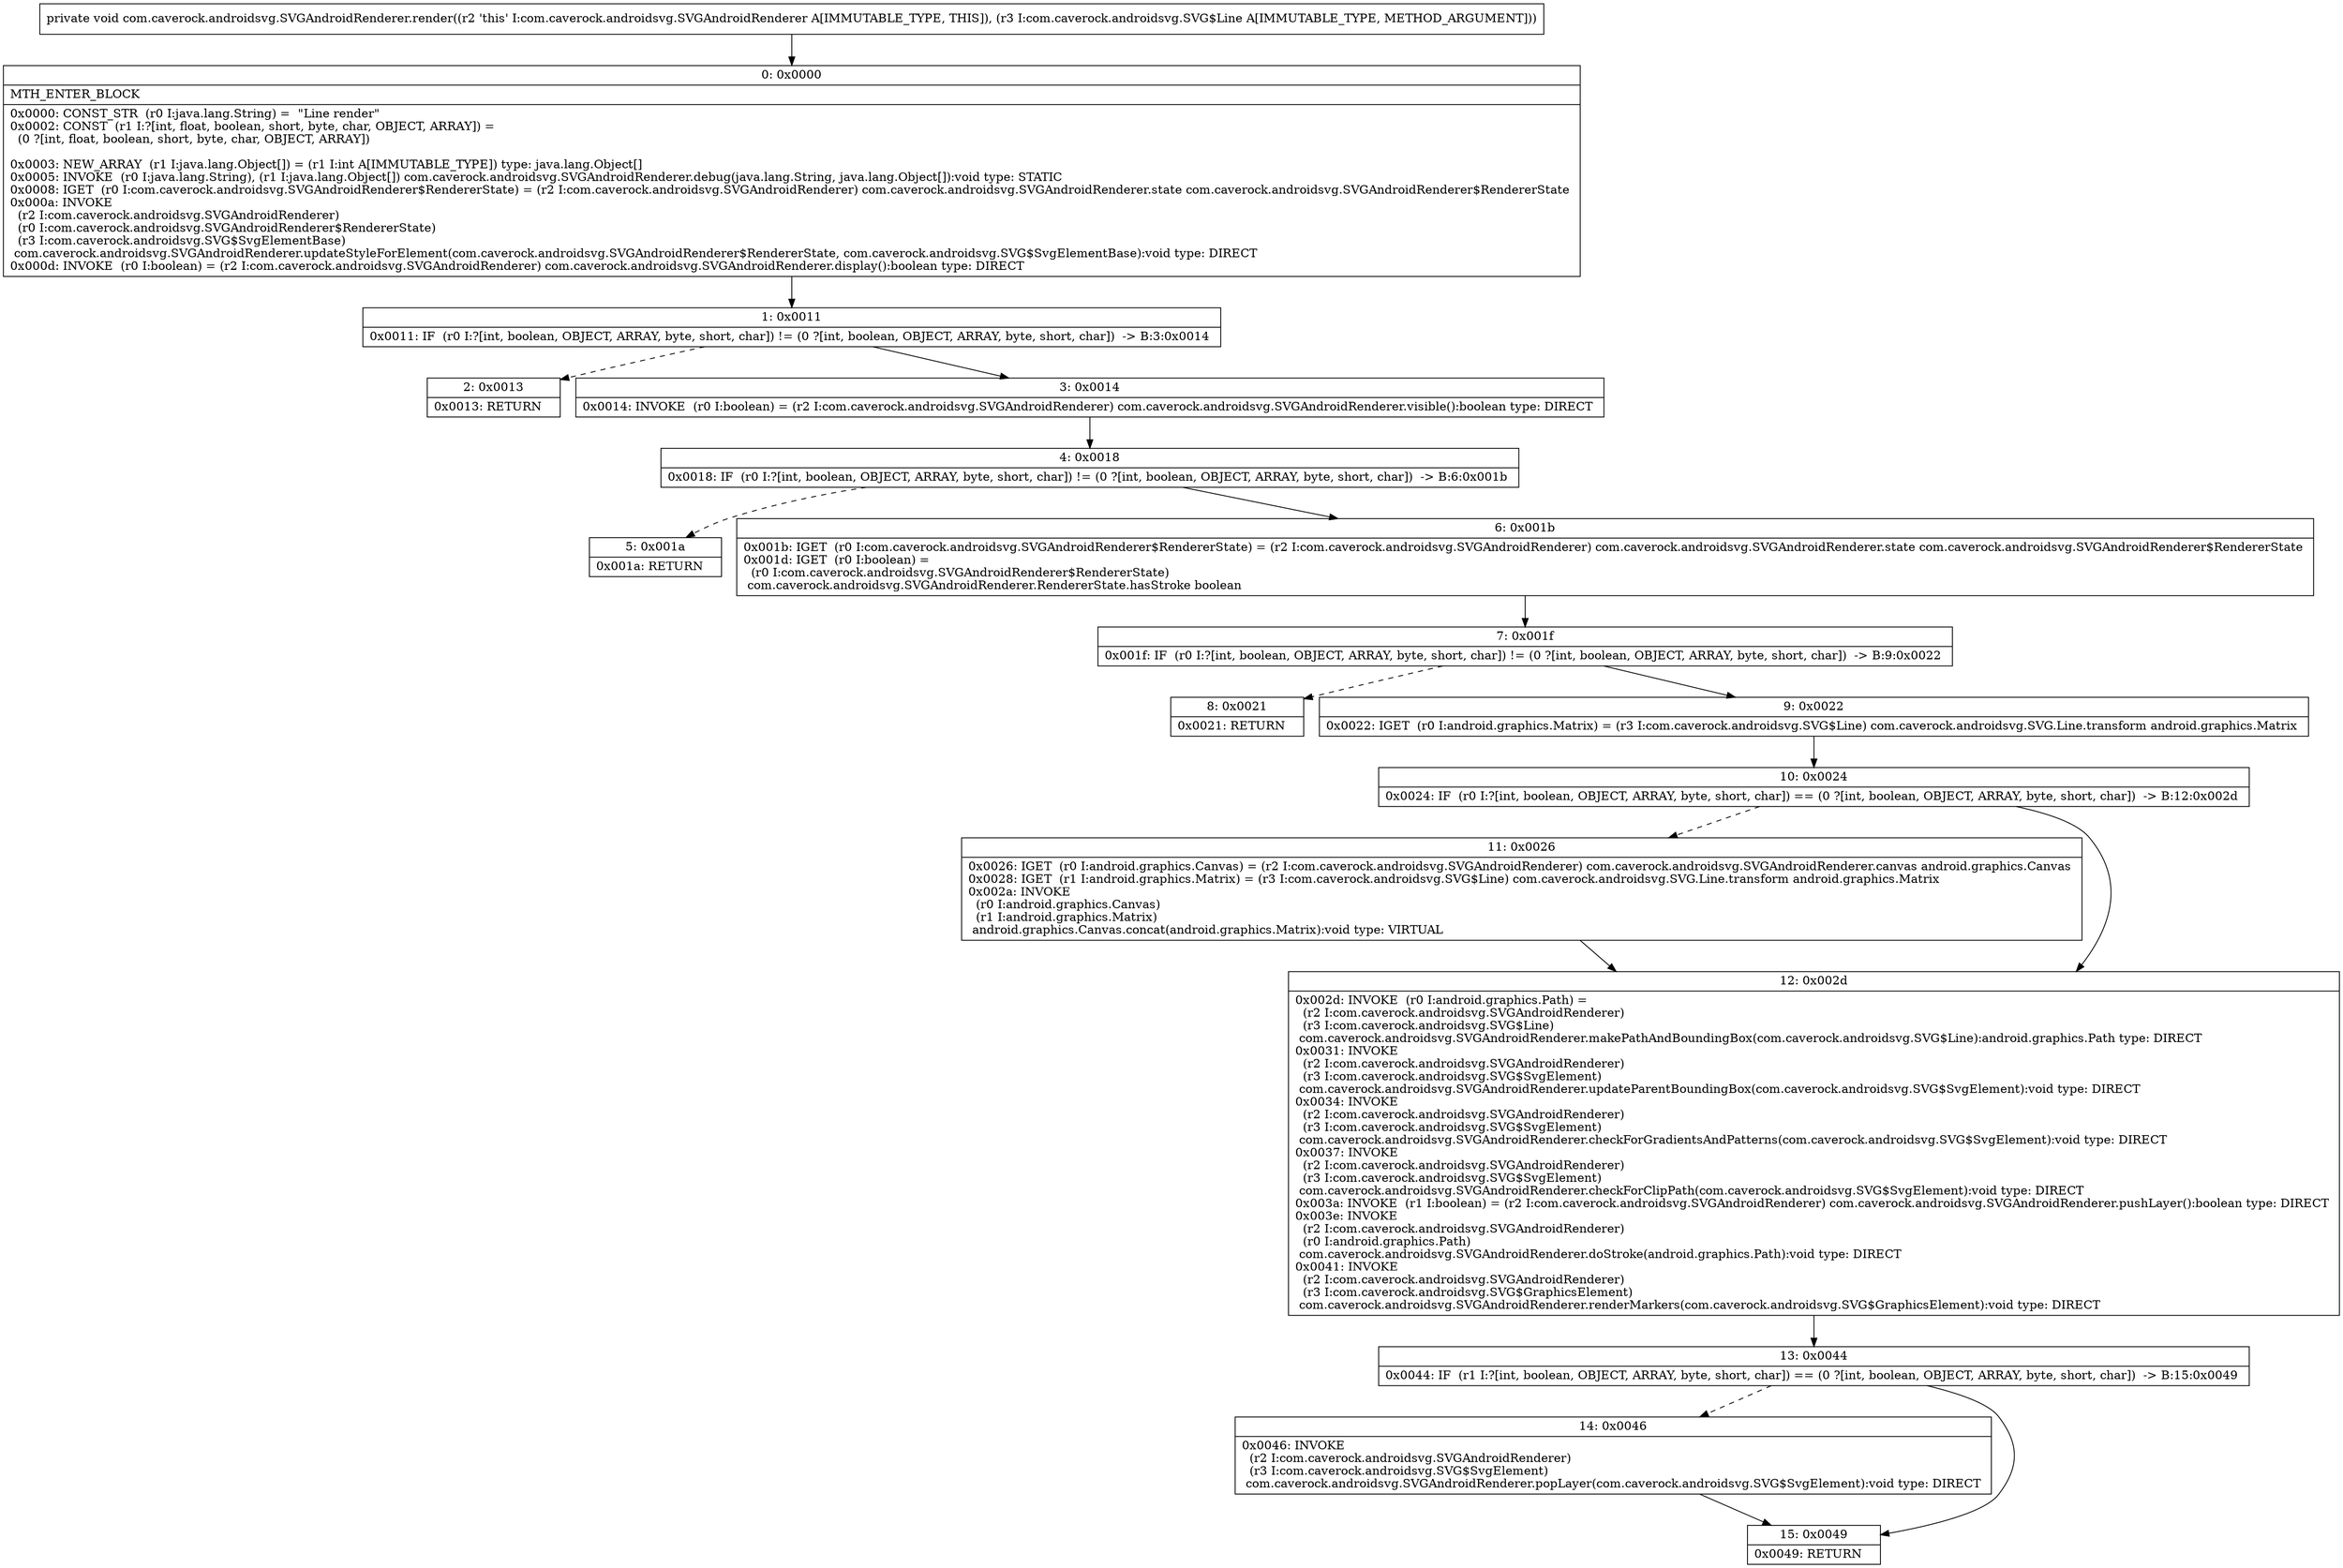 digraph "CFG forcom.caverock.androidsvg.SVGAndroidRenderer.render(Lcom\/caverock\/androidsvg\/SVG$Line;)V" {
Node_0 [shape=record,label="{0\:\ 0x0000|MTH_ENTER_BLOCK\l|0x0000: CONST_STR  (r0 I:java.lang.String) =  \"Line render\" \l0x0002: CONST  (r1 I:?[int, float, boolean, short, byte, char, OBJECT, ARRAY]) = \l  (0 ?[int, float, boolean, short, byte, char, OBJECT, ARRAY])\l \l0x0003: NEW_ARRAY  (r1 I:java.lang.Object[]) = (r1 I:int A[IMMUTABLE_TYPE]) type: java.lang.Object[] \l0x0005: INVOKE  (r0 I:java.lang.String), (r1 I:java.lang.Object[]) com.caverock.androidsvg.SVGAndroidRenderer.debug(java.lang.String, java.lang.Object[]):void type: STATIC \l0x0008: IGET  (r0 I:com.caverock.androidsvg.SVGAndroidRenderer$RendererState) = (r2 I:com.caverock.androidsvg.SVGAndroidRenderer) com.caverock.androidsvg.SVGAndroidRenderer.state com.caverock.androidsvg.SVGAndroidRenderer$RendererState \l0x000a: INVOKE  \l  (r2 I:com.caverock.androidsvg.SVGAndroidRenderer)\l  (r0 I:com.caverock.androidsvg.SVGAndroidRenderer$RendererState)\l  (r3 I:com.caverock.androidsvg.SVG$SvgElementBase)\l com.caverock.androidsvg.SVGAndroidRenderer.updateStyleForElement(com.caverock.androidsvg.SVGAndroidRenderer$RendererState, com.caverock.androidsvg.SVG$SvgElementBase):void type: DIRECT \l0x000d: INVOKE  (r0 I:boolean) = (r2 I:com.caverock.androidsvg.SVGAndroidRenderer) com.caverock.androidsvg.SVGAndroidRenderer.display():boolean type: DIRECT \l}"];
Node_1 [shape=record,label="{1\:\ 0x0011|0x0011: IF  (r0 I:?[int, boolean, OBJECT, ARRAY, byte, short, char]) != (0 ?[int, boolean, OBJECT, ARRAY, byte, short, char])  \-\> B:3:0x0014 \l}"];
Node_2 [shape=record,label="{2\:\ 0x0013|0x0013: RETURN   \l}"];
Node_3 [shape=record,label="{3\:\ 0x0014|0x0014: INVOKE  (r0 I:boolean) = (r2 I:com.caverock.androidsvg.SVGAndroidRenderer) com.caverock.androidsvg.SVGAndroidRenderer.visible():boolean type: DIRECT \l}"];
Node_4 [shape=record,label="{4\:\ 0x0018|0x0018: IF  (r0 I:?[int, boolean, OBJECT, ARRAY, byte, short, char]) != (0 ?[int, boolean, OBJECT, ARRAY, byte, short, char])  \-\> B:6:0x001b \l}"];
Node_5 [shape=record,label="{5\:\ 0x001a|0x001a: RETURN   \l}"];
Node_6 [shape=record,label="{6\:\ 0x001b|0x001b: IGET  (r0 I:com.caverock.androidsvg.SVGAndroidRenderer$RendererState) = (r2 I:com.caverock.androidsvg.SVGAndroidRenderer) com.caverock.androidsvg.SVGAndroidRenderer.state com.caverock.androidsvg.SVGAndroidRenderer$RendererState \l0x001d: IGET  (r0 I:boolean) = \l  (r0 I:com.caverock.androidsvg.SVGAndroidRenderer$RendererState)\l com.caverock.androidsvg.SVGAndroidRenderer.RendererState.hasStroke boolean \l}"];
Node_7 [shape=record,label="{7\:\ 0x001f|0x001f: IF  (r0 I:?[int, boolean, OBJECT, ARRAY, byte, short, char]) != (0 ?[int, boolean, OBJECT, ARRAY, byte, short, char])  \-\> B:9:0x0022 \l}"];
Node_8 [shape=record,label="{8\:\ 0x0021|0x0021: RETURN   \l}"];
Node_9 [shape=record,label="{9\:\ 0x0022|0x0022: IGET  (r0 I:android.graphics.Matrix) = (r3 I:com.caverock.androidsvg.SVG$Line) com.caverock.androidsvg.SVG.Line.transform android.graphics.Matrix \l}"];
Node_10 [shape=record,label="{10\:\ 0x0024|0x0024: IF  (r0 I:?[int, boolean, OBJECT, ARRAY, byte, short, char]) == (0 ?[int, boolean, OBJECT, ARRAY, byte, short, char])  \-\> B:12:0x002d \l}"];
Node_11 [shape=record,label="{11\:\ 0x0026|0x0026: IGET  (r0 I:android.graphics.Canvas) = (r2 I:com.caverock.androidsvg.SVGAndroidRenderer) com.caverock.androidsvg.SVGAndroidRenderer.canvas android.graphics.Canvas \l0x0028: IGET  (r1 I:android.graphics.Matrix) = (r3 I:com.caverock.androidsvg.SVG$Line) com.caverock.androidsvg.SVG.Line.transform android.graphics.Matrix \l0x002a: INVOKE  \l  (r0 I:android.graphics.Canvas)\l  (r1 I:android.graphics.Matrix)\l android.graphics.Canvas.concat(android.graphics.Matrix):void type: VIRTUAL \l}"];
Node_12 [shape=record,label="{12\:\ 0x002d|0x002d: INVOKE  (r0 I:android.graphics.Path) = \l  (r2 I:com.caverock.androidsvg.SVGAndroidRenderer)\l  (r3 I:com.caverock.androidsvg.SVG$Line)\l com.caverock.androidsvg.SVGAndroidRenderer.makePathAndBoundingBox(com.caverock.androidsvg.SVG$Line):android.graphics.Path type: DIRECT \l0x0031: INVOKE  \l  (r2 I:com.caverock.androidsvg.SVGAndroidRenderer)\l  (r3 I:com.caverock.androidsvg.SVG$SvgElement)\l com.caverock.androidsvg.SVGAndroidRenderer.updateParentBoundingBox(com.caverock.androidsvg.SVG$SvgElement):void type: DIRECT \l0x0034: INVOKE  \l  (r2 I:com.caverock.androidsvg.SVGAndroidRenderer)\l  (r3 I:com.caverock.androidsvg.SVG$SvgElement)\l com.caverock.androidsvg.SVGAndroidRenderer.checkForGradientsAndPatterns(com.caverock.androidsvg.SVG$SvgElement):void type: DIRECT \l0x0037: INVOKE  \l  (r2 I:com.caverock.androidsvg.SVGAndroidRenderer)\l  (r3 I:com.caverock.androidsvg.SVG$SvgElement)\l com.caverock.androidsvg.SVGAndroidRenderer.checkForClipPath(com.caverock.androidsvg.SVG$SvgElement):void type: DIRECT \l0x003a: INVOKE  (r1 I:boolean) = (r2 I:com.caverock.androidsvg.SVGAndroidRenderer) com.caverock.androidsvg.SVGAndroidRenderer.pushLayer():boolean type: DIRECT \l0x003e: INVOKE  \l  (r2 I:com.caverock.androidsvg.SVGAndroidRenderer)\l  (r0 I:android.graphics.Path)\l com.caverock.androidsvg.SVGAndroidRenderer.doStroke(android.graphics.Path):void type: DIRECT \l0x0041: INVOKE  \l  (r2 I:com.caverock.androidsvg.SVGAndroidRenderer)\l  (r3 I:com.caverock.androidsvg.SVG$GraphicsElement)\l com.caverock.androidsvg.SVGAndroidRenderer.renderMarkers(com.caverock.androidsvg.SVG$GraphicsElement):void type: DIRECT \l}"];
Node_13 [shape=record,label="{13\:\ 0x0044|0x0044: IF  (r1 I:?[int, boolean, OBJECT, ARRAY, byte, short, char]) == (0 ?[int, boolean, OBJECT, ARRAY, byte, short, char])  \-\> B:15:0x0049 \l}"];
Node_14 [shape=record,label="{14\:\ 0x0046|0x0046: INVOKE  \l  (r2 I:com.caverock.androidsvg.SVGAndroidRenderer)\l  (r3 I:com.caverock.androidsvg.SVG$SvgElement)\l com.caverock.androidsvg.SVGAndroidRenderer.popLayer(com.caverock.androidsvg.SVG$SvgElement):void type: DIRECT \l}"];
Node_15 [shape=record,label="{15\:\ 0x0049|0x0049: RETURN   \l}"];
MethodNode[shape=record,label="{private void com.caverock.androidsvg.SVGAndroidRenderer.render((r2 'this' I:com.caverock.androidsvg.SVGAndroidRenderer A[IMMUTABLE_TYPE, THIS]), (r3 I:com.caverock.androidsvg.SVG$Line A[IMMUTABLE_TYPE, METHOD_ARGUMENT])) }"];
MethodNode -> Node_0;
Node_0 -> Node_1;
Node_1 -> Node_2[style=dashed];
Node_1 -> Node_3;
Node_3 -> Node_4;
Node_4 -> Node_5[style=dashed];
Node_4 -> Node_6;
Node_6 -> Node_7;
Node_7 -> Node_8[style=dashed];
Node_7 -> Node_9;
Node_9 -> Node_10;
Node_10 -> Node_11[style=dashed];
Node_10 -> Node_12;
Node_11 -> Node_12;
Node_12 -> Node_13;
Node_13 -> Node_14[style=dashed];
Node_13 -> Node_15;
Node_14 -> Node_15;
}

